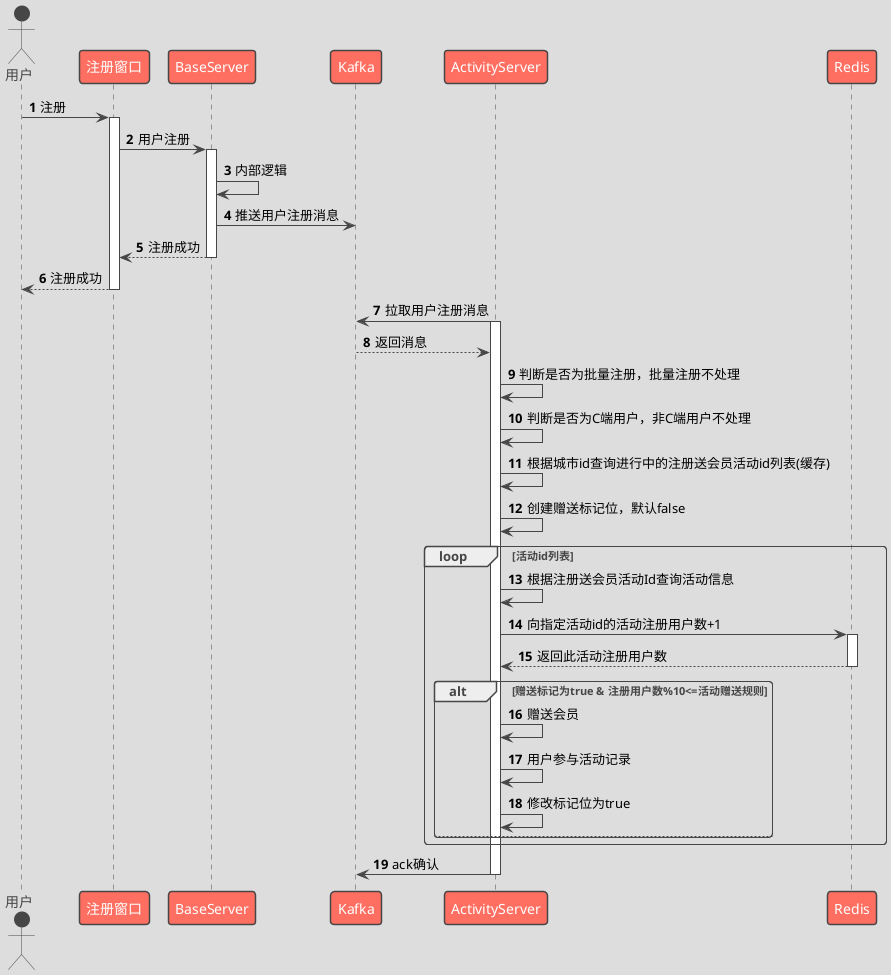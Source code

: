 @startuml
!theme toy
'https://plantuml.com/sequence-diagram

autonumber
actor 用户
用户 -> 注册窗口 : 注册
activate 注册窗口
注册窗口 -> BaseServer:用户注册
activate BaseServer
BaseServer -> BaseServer: 内部逻辑
BaseServer -> Kafka: 推送用户注册消息
BaseServer --> 注册窗口: 注册成功
deactivate BaseServer
注册窗口 --> 用户: 注册成功
deactivate 注册窗口

ActivityServer -> Kafka: 拉取用户注册消息
activate ActivityServer
Kafka --> ActivityServer: 返回消息
ActivityServer -> ActivityServer: 判断是否为批量注册，批量注册不处理
ActivityServer -> ActivityServer: 判断是否为C端用户，非C端用户不处理
ActivityServer -> ActivityServer: 根据城市id查询进行中的注册送会员活动id列表(缓存)
ActivityServer -> ActivityServer: 创建赠送标记位，默认false
loop 活动id列表
ActivityServer -> ActivityServer: 根据注册送会员活动Id查询活动信息
ActivityServer -> Redis: 向指定活动id的活动注册用户数+1
activate Redis
Redis --> ActivityServer: 返回此活动注册用户数
deactivate Redis
alt 赠送标记为true & 注册用户数%10<=活动赠送规则
ActivityServer -> ActivityServer: 赠送会员
ActivityServer -> ActivityServer: 用户参与活动记录
ActivityServer -> ActivityServer: 修改标记位为true
else
end
end
ActivityServer -> Kafka: ack确认
deactivate ActivityServer

@enduml
